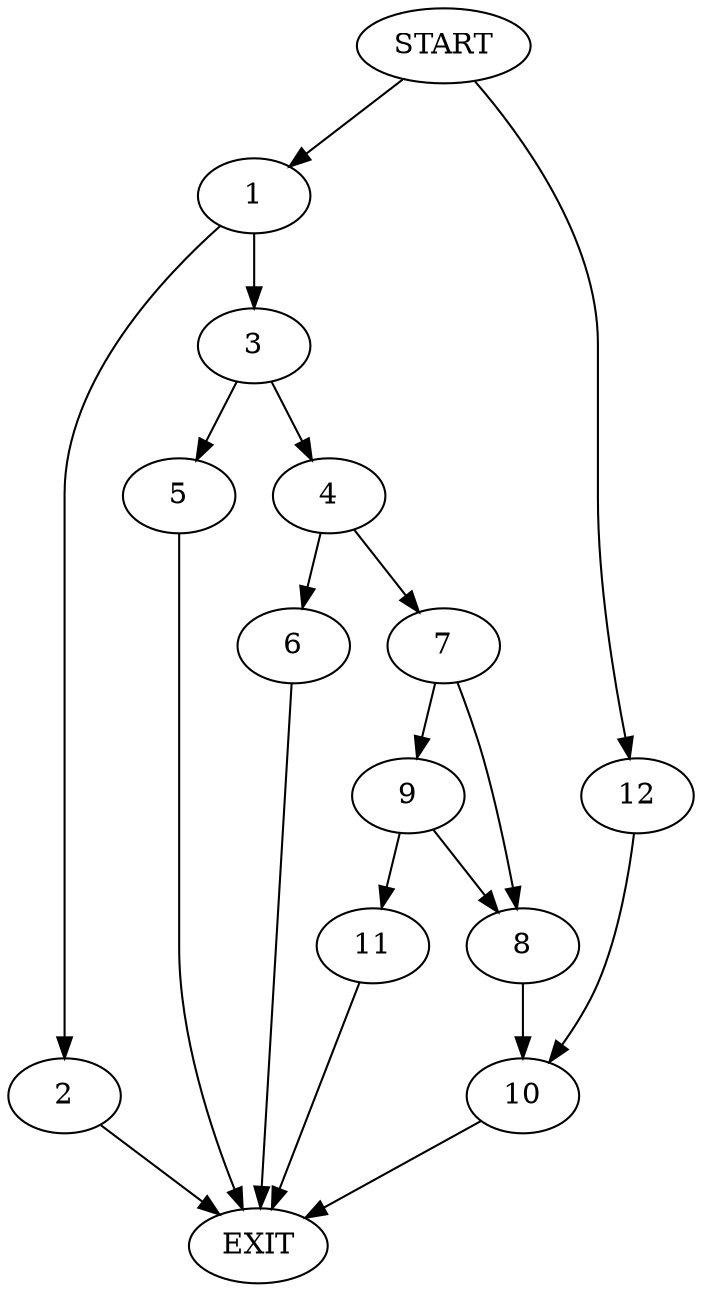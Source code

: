 digraph {
0 [label="START"]
13 [label="EXIT"]
0 -> 1
1 -> 2
1 -> 3
3 -> 4
3 -> 5
2 -> 13
5 -> 13
4 -> 6
4 -> 7
6 -> 13
7 -> 8
7 -> 9
8 -> 10
9 -> 8
9 -> 11
11 -> 13
10 -> 13
0 -> 12
12 -> 10
}
